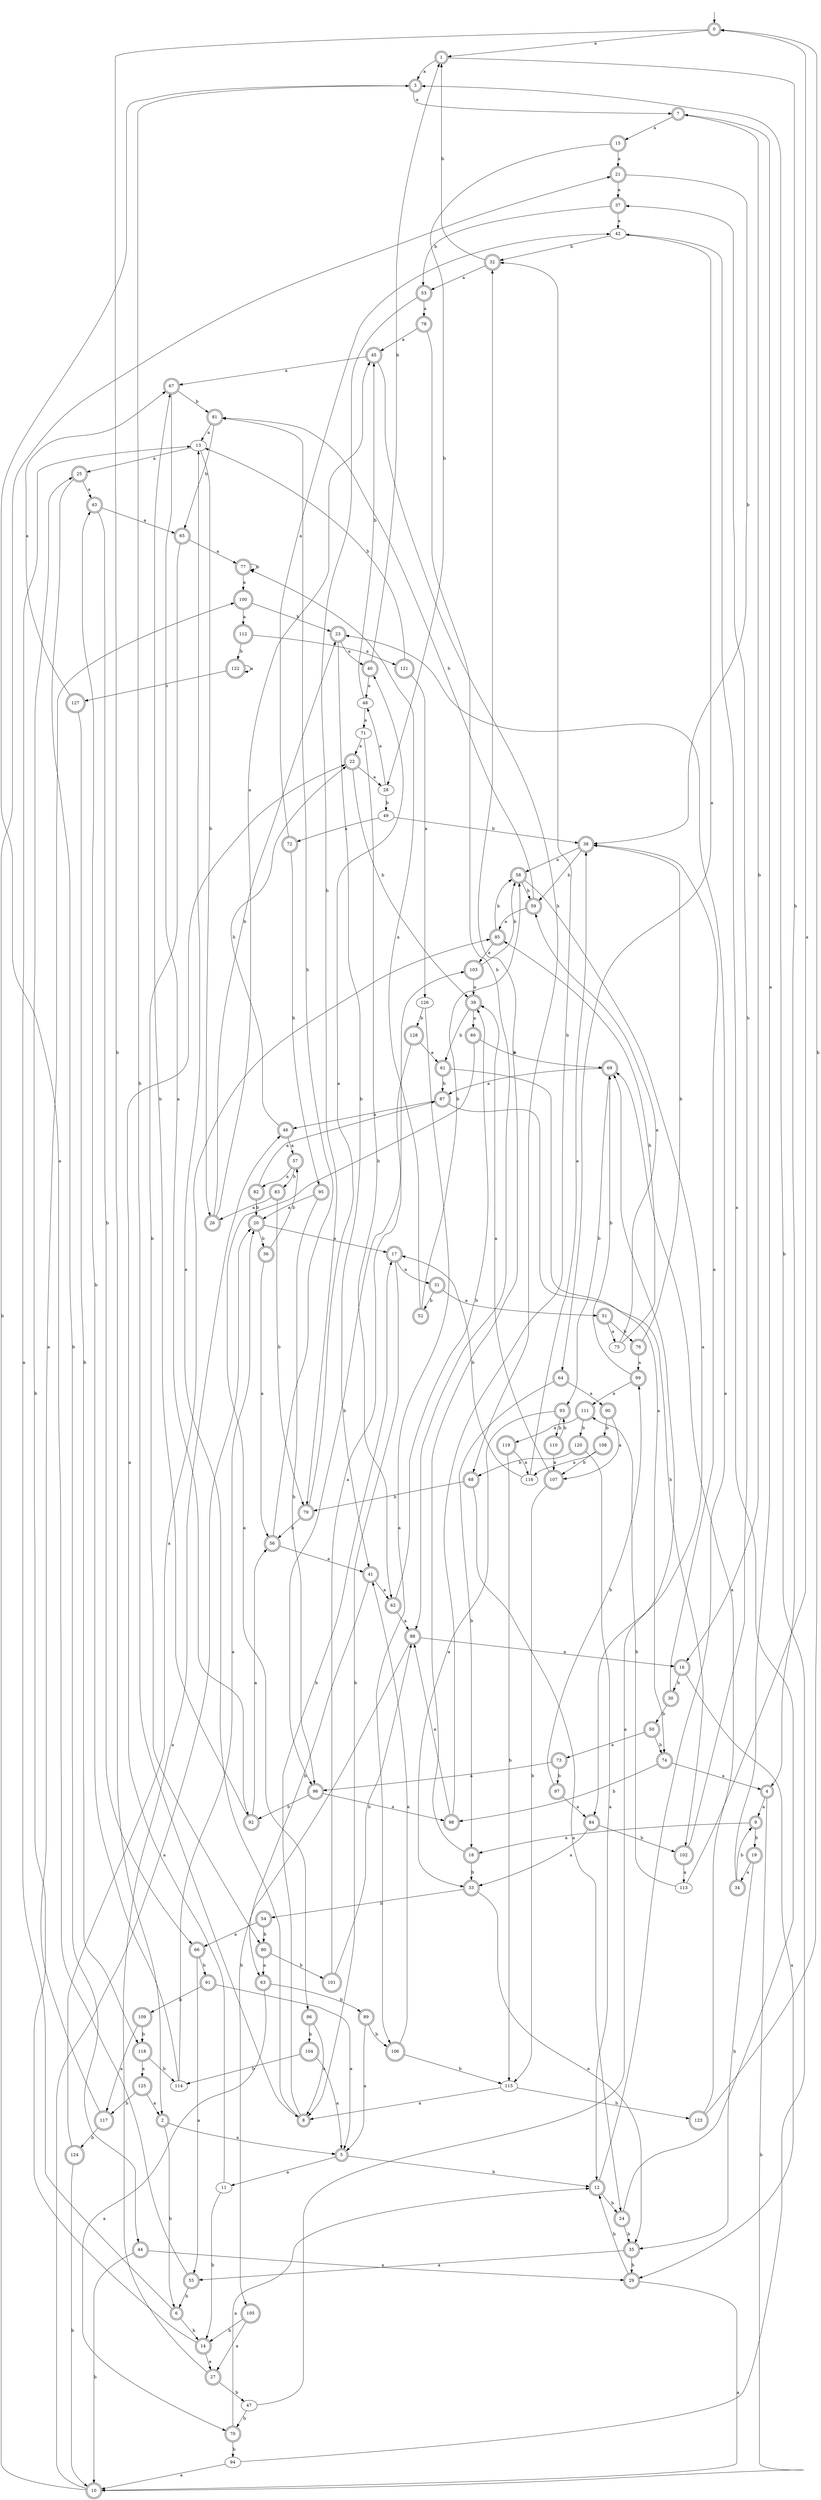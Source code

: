 digraph RandomDFA {
  __start0 [label="", shape=none];
  __start0 -> 0 [label=""];
  0 [shape=circle] [shape=doublecircle]
  0 -> 1 [label="a"]
  0 -> 2 [label="b"]
  1 [shape=doublecircle]
  1 -> 3 [label="a"]
  1 -> 4 [label="b"]
  2 [shape=doublecircle]
  2 -> 5 [label="a"]
  2 -> 6 [label="b"]
  3 [shape=doublecircle]
  3 -> 7 [label="a"]
  3 -> 8 [label="b"]
  4 [shape=doublecircle]
  4 -> 9 [label="a"]
  4 -> 10 [label="b"]
  5 [shape=doublecircle]
  5 -> 11 [label="a"]
  5 -> 12 [label="b"]
  6 [shape=doublecircle]
  6 -> 13 [label="a"]
  6 -> 14 [label="b"]
  7 [shape=doublecircle]
  7 -> 15 [label="a"]
  7 -> 16 [label="b"]
  8 [shape=doublecircle]
  8 -> 13 [label="a"]
  8 -> 17 [label="b"]
  9 [shape=doublecircle]
  9 -> 18 [label="a"]
  9 -> 19 [label="b"]
  10 [shape=doublecircle]
  10 -> 20 [label="a"]
  10 -> 21 [label="b"]
  11
  11 -> 22 [label="a"]
  11 -> 14 [label="b"]
  12 [shape=doublecircle]
  12 -> 23 [label="a"]
  12 -> 24 [label="b"]
  13
  13 -> 25 [label="a"]
  13 -> 26 [label="b"]
  14 [shape=doublecircle]
  14 -> 27 [label="a"]
  14 -> 25 [label="b"]
  15 [shape=doublecircle]
  15 -> 21 [label="a"]
  15 -> 28 [label="b"]
  16 [shape=doublecircle]
  16 -> 29 [label="a"]
  16 -> 30 [label="b"]
  17 [shape=doublecircle]
  17 -> 31 [label="a"]
  17 -> 8 [label="b"]
  18 [shape=doublecircle]
  18 -> 32 [label="a"]
  18 -> 33 [label="b"]
  19 [shape=doublecircle]
  19 -> 34 [label="a"]
  19 -> 35 [label="b"]
  20 [shape=doublecircle]
  20 -> 17 [label="a"]
  20 -> 36 [label="b"]
  21 [shape=doublecircle]
  21 -> 37 [label="a"]
  21 -> 38 [label="b"]
  22 [shape=doublecircle]
  22 -> 28 [label="a"]
  22 -> 39 [label="b"]
  23 [shape=doublecircle]
  23 -> 40 [label="a"]
  23 -> 41 [label="b"]
  24 [shape=doublecircle]
  24 -> 42 [label="a"]
  24 -> 35 [label="b"]
  25 [shape=doublecircle]
  25 -> 43 [label="a"]
  25 -> 44 [label="b"]
  26 [shape=doublecircle]
  26 -> 45 [label="a"]
  26 -> 23 [label="b"]
  27 [shape=doublecircle]
  27 -> 46 [label="a"]
  27 -> 47 [label="b"]
  28
  28 -> 48 [label="a"]
  28 -> 49 [label="b"]
  29 [shape=doublecircle]
  29 -> 10 [label="a"]
  29 -> 12 [label="b"]
  30 [shape=doublecircle]
  30 -> 38 [label="a"]
  30 -> 50 [label="b"]
  31 [shape=doublecircle]
  31 -> 51 [label="a"]
  31 -> 52 [label="b"]
  32 [shape=doublecircle]
  32 -> 53 [label="a"]
  32 -> 1 [label="b"]
  33 [shape=doublecircle]
  33 -> 35 [label="a"]
  33 -> 54 [label="b"]
  34 [shape=doublecircle]
  34 -> 7 [label="a"]
  34 -> 9 [label="b"]
  35 [shape=doublecircle]
  35 -> 55 [label="a"]
  35 -> 29 [label="b"]
  36 [shape=doublecircle]
  36 -> 56 [label="a"]
  36 -> 57 [label="b"]
  37 [shape=doublecircle]
  37 -> 42 [label="a"]
  37 -> 53 [label="b"]
  38 [shape=doublecircle]
  38 -> 58 [label="a"]
  38 -> 59 [label="b"]
  39 [shape=doublecircle]
  39 -> 60 [label="a"]
  39 -> 61 [label="b"]
  40 [shape=doublecircle]
  40 -> 48 [label="a"]
  40 -> 1 [label="b"]
  41 [shape=doublecircle]
  41 -> 62 [label="a"]
  41 -> 63 [label="b"]
  42
  42 -> 64 [label="a"]
  42 -> 32 [label="b"]
  43 [shape=doublecircle]
  43 -> 65 [label="a"]
  43 -> 66 [label="b"]
  44 [shape=doublecircle]
  44 -> 29 [label="a"]
  44 -> 10 [label="b"]
  45 [shape=doublecircle]
  45 -> 67 [label="a"]
  45 -> 68 [label="b"]
  46 [shape=doublecircle]
  46 -> 57 [label="a"]
  46 -> 22 [label="b"]
  47
  47 -> 69 [label="a"]
  47 -> 70 [label="b"]
  48
  48 -> 71 [label="a"]
  48 -> 45 [label="b"]
  49
  49 -> 72 [label="a"]
  49 -> 38 [label="b"]
  50 [shape=doublecircle]
  50 -> 73 [label="a"]
  50 -> 74 [label="b"]
  51 [shape=doublecircle]
  51 -> 75 [label="a"]
  51 -> 76 [label="b"]
  52 [shape=doublecircle]
  52 -> 77 [label="a"]
  52 -> 58 [label="b"]
  53 [shape=doublecircle]
  53 -> 78 [label="a"]
  53 -> 79 [label="b"]
  54 [shape=doublecircle]
  54 -> 66 [label="a"]
  54 -> 80 [label="b"]
  55 [shape=doublecircle]
  55 -> 3 [label="a"]
  55 -> 6 [label="b"]
  56 [shape=doublecircle]
  56 -> 41 [label="a"]
  56 -> 81 [label="b"]
  57 [shape=doublecircle]
  57 -> 82 [label="a"]
  57 -> 83 [label="b"]
  58 [shape=doublecircle]
  58 -> 84 [label="a"]
  58 -> 59 [label="b"]
  59 [shape=doublecircle]
  59 -> 85 [label="a"]
  59 -> 81 [label="b"]
  60 [shape=doublecircle]
  60 -> 86 [label="a"]
  60 -> 69 [label="b"]
  61 [shape=doublecircle]
  61 -> 74 [label="a"]
  61 -> 87 [label="b"]
  62 [shape=doublecircle]
  62 -> 88 [label="a"]
  62 -> 39 [label="b"]
  63 [shape=doublecircle]
  63 -> 70 [label="a"]
  63 -> 89 [label="b"]
  64 [shape=doublecircle]
  64 -> 90 [label="a"]
  64 -> 18 [label="b"]
  65 [shape=doublecircle]
  65 -> 77 [label="a"]
  65 -> 80 [label="b"]
  66 [shape=doublecircle]
  66 -> 55 [label="a"]
  66 -> 91 [label="b"]
  67 [shape=doublecircle]
  67 -> 92 [label="a"]
  67 -> 81 [label="b"]
  68 [shape=doublecircle]
  68 -> 24 [label="a"]
  68 -> 79 [label="b"]
  69 [shape=doublecircle]
  69 -> 87 [label="a"]
  69 -> 93 [label="b"]
  70 [shape=doublecircle]
  70 -> 12 [label="a"]
  70 -> 94 [label="b"]
  71
  71 -> 22 [label="a"]
  71 -> 62 [label="b"]
  72 [shape=doublecircle]
  72 -> 42 [label="a"]
  72 -> 95 [label="b"]
  73 [shape=doublecircle]
  73 -> 96 [label="a"]
  73 -> 97 [label="b"]
  74 [shape=doublecircle]
  74 -> 4 [label="a"]
  74 -> 98 [label="b"]
  75
  75 -> 59 [label="a"]
  75 -> 85 [label="b"]
  76 [shape=doublecircle]
  76 -> 99 [label="a"]
  76 -> 38 [label="b"]
  77 [shape=doublecircle]
  77 -> 100 [label="a"]
  77 -> 77 [label="b"]
  78 [shape=doublecircle]
  78 -> 45 [label="a"]
  78 -> 88 [label="b"]
  79 [shape=doublecircle]
  79 -> 40 [label="a"]
  79 -> 56 [label="b"]
  80 [shape=doublecircle]
  80 -> 63 [label="a"]
  80 -> 101 [label="b"]
  81 [shape=doublecircle]
  81 -> 13 [label="a"]
  81 -> 65 [label="b"]
  82 [shape=doublecircle]
  82 -> 87 [label="a"]
  82 -> 20 [label="b"]
  83 [shape=doublecircle]
  83 -> 26 [label="a"]
  83 -> 79 [label="b"]
  84 [shape=doublecircle]
  84 -> 33 [label="a"]
  84 -> 102 [label="b"]
  85 [shape=doublecircle]
  85 -> 103 [label="a"]
  85 -> 58 [label="b"]
  86 [shape=doublecircle]
  86 -> 8 [label="a"]
  86 -> 104 [label="b"]
  87 [shape=doublecircle]
  87 -> 46 [label="a"]
  87 -> 102 [label="b"]
  88 [shape=doublecircle]
  88 -> 16 [label="a"]
  88 -> 105 [label="b"]
  89 [shape=doublecircle]
  89 -> 5 [label="a"]
  89 -> 106 [label="b"]
  90 [shape=doublecircle]
  90 -> 107 [label="a"]
  90 -> 108 [label="b"]
  91 [shape=doublecircle]
  91 -> 5 [label="a"]
  91 -> 109 [label="b"]
  92 [shape=doublecircle]
  92 -> 56 [label="a"]
  92 -> 67 [label="b"]
  93 [shape=doublecircle]
  93 -> 33 [label="a"]
  93 -> 110 [label="b"]
  94
  94 -> 10 [label="a"]
  94 -> 3 [label="b"]
  95 [shape=doublecircle]
  95 -> 20 [label="a"]
  95 -> 96 [label="b"]
  96 [shape=doublecircle]
  96 -> 98 [label="a"]
  96 -> 92 [label="b"]
  97 [shape=doublecircle]
  97 -> 84 [label="a"]
  97 -> 99 [label="b"]
  98 [shape=doublecircle]
  98 -> 88 [label="a"]
  98 -> 32 [label="b"]
  99 [shape=doublecircle]
  99 -> 111 [label="a"]
  99 -> 69 [label="b"]
  100 [shape=doublecircle]
  100 -> 112 [label="a"]
  100 -> 23 [label="b"]
  101 [shape=doublecircle]
  101 -> 103 [label="a"]
  101 -> 88 [label="b"]
  102 [shape=doublecircle]
  102 -> 113 [label="a"]
  102 -> 37 [label="b"]
  103 [shape=doublecircle]
  103 -> 39 [label="a"]
  103 -> 58 [label="b"]
  104 [shape=doublecircle]
  104 -> 5 [label="a"]
  104 -> 114 [label="b"]
  105 [shape=doublecircle]
  105 -> 27 [label="a"]
  105 -> 14 [label="b"]
  106 [shape=doublecircle]
  106 -> 41 [label="a"]
  106 -> 115 [label="b"]
  107 [shape=doublecircle]
  107 -> 39 [label="a"]
  107 -> 115 [label="b"]
  108 [shape=doublecircle]
  108 -> 116 [label="a"]
  108 -> 107 [label="b"]
  109 [shape=doublecircle]
  109 -> 117 [label="a"]
  109 -> 118 [label="b"]
  110 [shape=doublecircle]
  110 -> 107 [label="a"]
  110 -> 93 [label="b"]
  111 [shape=doublecircle]
  111 -> 119 [label="a"]
  111 -> 120 [label="b"]
  112 [shape=doublecircle]
  112 -> 121 [label="a"]
  112 -> 122 [label="b"]
  113
  113 -> 0 [label="a"]
  113 -> 111 [label="b"]
  114
  114 -> 20 [label="a"]
  114 -> 43 [label="b"]
  115
  115 -> 8 [label="a"]
  115 -> 123 [label="b"]
  116
  116 -> 38 [label="a"]
  116 -> 17 [label="b"]
  117 [shape=doublecircle]
  117 -> 100 [label="a"]
  117 -> 124 [label="b"]
  118 [shape=doublecircle]
  118 -> 125 [label="a"]
  118 -> 114 [label="b"]
  119 [shape=doublecircle]
  119 -> 116 [label="a"]
  119 -> 115 [label="b"]
  120 [shape=doublecircle]
  120 -> 12 [label="a"]
  120 -> 68 [label="b"]
  121 [shape=doublecircle]
  121 -> 126 [label="a"]
  121 -> 13 [label="b"]
  122 [shape=doublecircle]
  122 -> 122 [label="a"]
  122 -> 127 [label="b"]
  123 [shape=doublecircle]
  123 -> 69 [label="a"]
  123 -> 0 [label="b"]
  124 [shape=doublecircle]
  124 -> 85 [label="a"]
  124 -> 10 [label="b"]
  125 [shape=doublecircle]
  125 -> 2 [label="a"]
  125 -> 117 [label="b"]
  126
  126 -> 106 [label="a"]
  126 -> 128 [label="b"]
  127 [shape=doublecircle]
  127 -> 67 [label="a"]
  127 -> 118 [label="b"]
  128 [shape=doublecircle]
  128 -> 61 [label="a"]
  128 -> 96 [label="b"]
}
